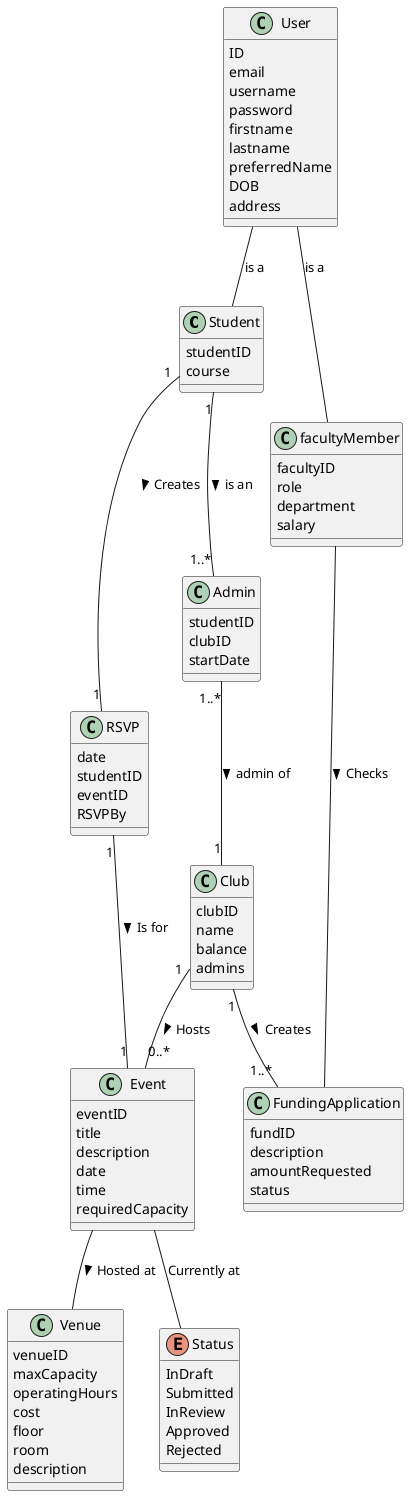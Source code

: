 @startuml
Student "1" -- "1..*" Admin : is an >
Admin "1..*" -- "1" Club : admin of >
Club "1" -- "1..*" FundingApplication : Creates >
facultyMember -- FundingApplication : Checks >
Club "1" -- "0..*" Event : Hosts >
Event -- Venue : Hosted at >
Student "1" -- "1" RSVP : Creates >
RSVP "1" -- "1" Event : Is for >
Event -- Status : Currently at 
User -- Student : is a 
User -- facultyMember : is a 

class User {
    ID 
    email
    username 
    password 
    firstname 
    lastname 
    preferredName 
    DOB 
    address 
}

class Student {
    studentID
    course 
}

class facultyMember {
    facultyID
    role 
    department 
    salary
}

class Event {
    eventID
    title 
    description 
    date
    time
    requiredCapacity 
}

class Venue {
    venueID
    maxCapacity
    operatingHours 
    cost 
    floor
    room
    description
}

class Club {
    clubID
    name
    balance 
    admins
}


class FundingApplication {
    fundID
    description
    amountRequested 
    status 
}

enum Status {
    InDraft
    Submitted 
    InReview 
    Approved
    Rejected
}

class RSVP {
    date
    studentID
    eventID
    RSVPBy
}

class Admin {
    studentID
    clubID 
    startDate
}



@enduml